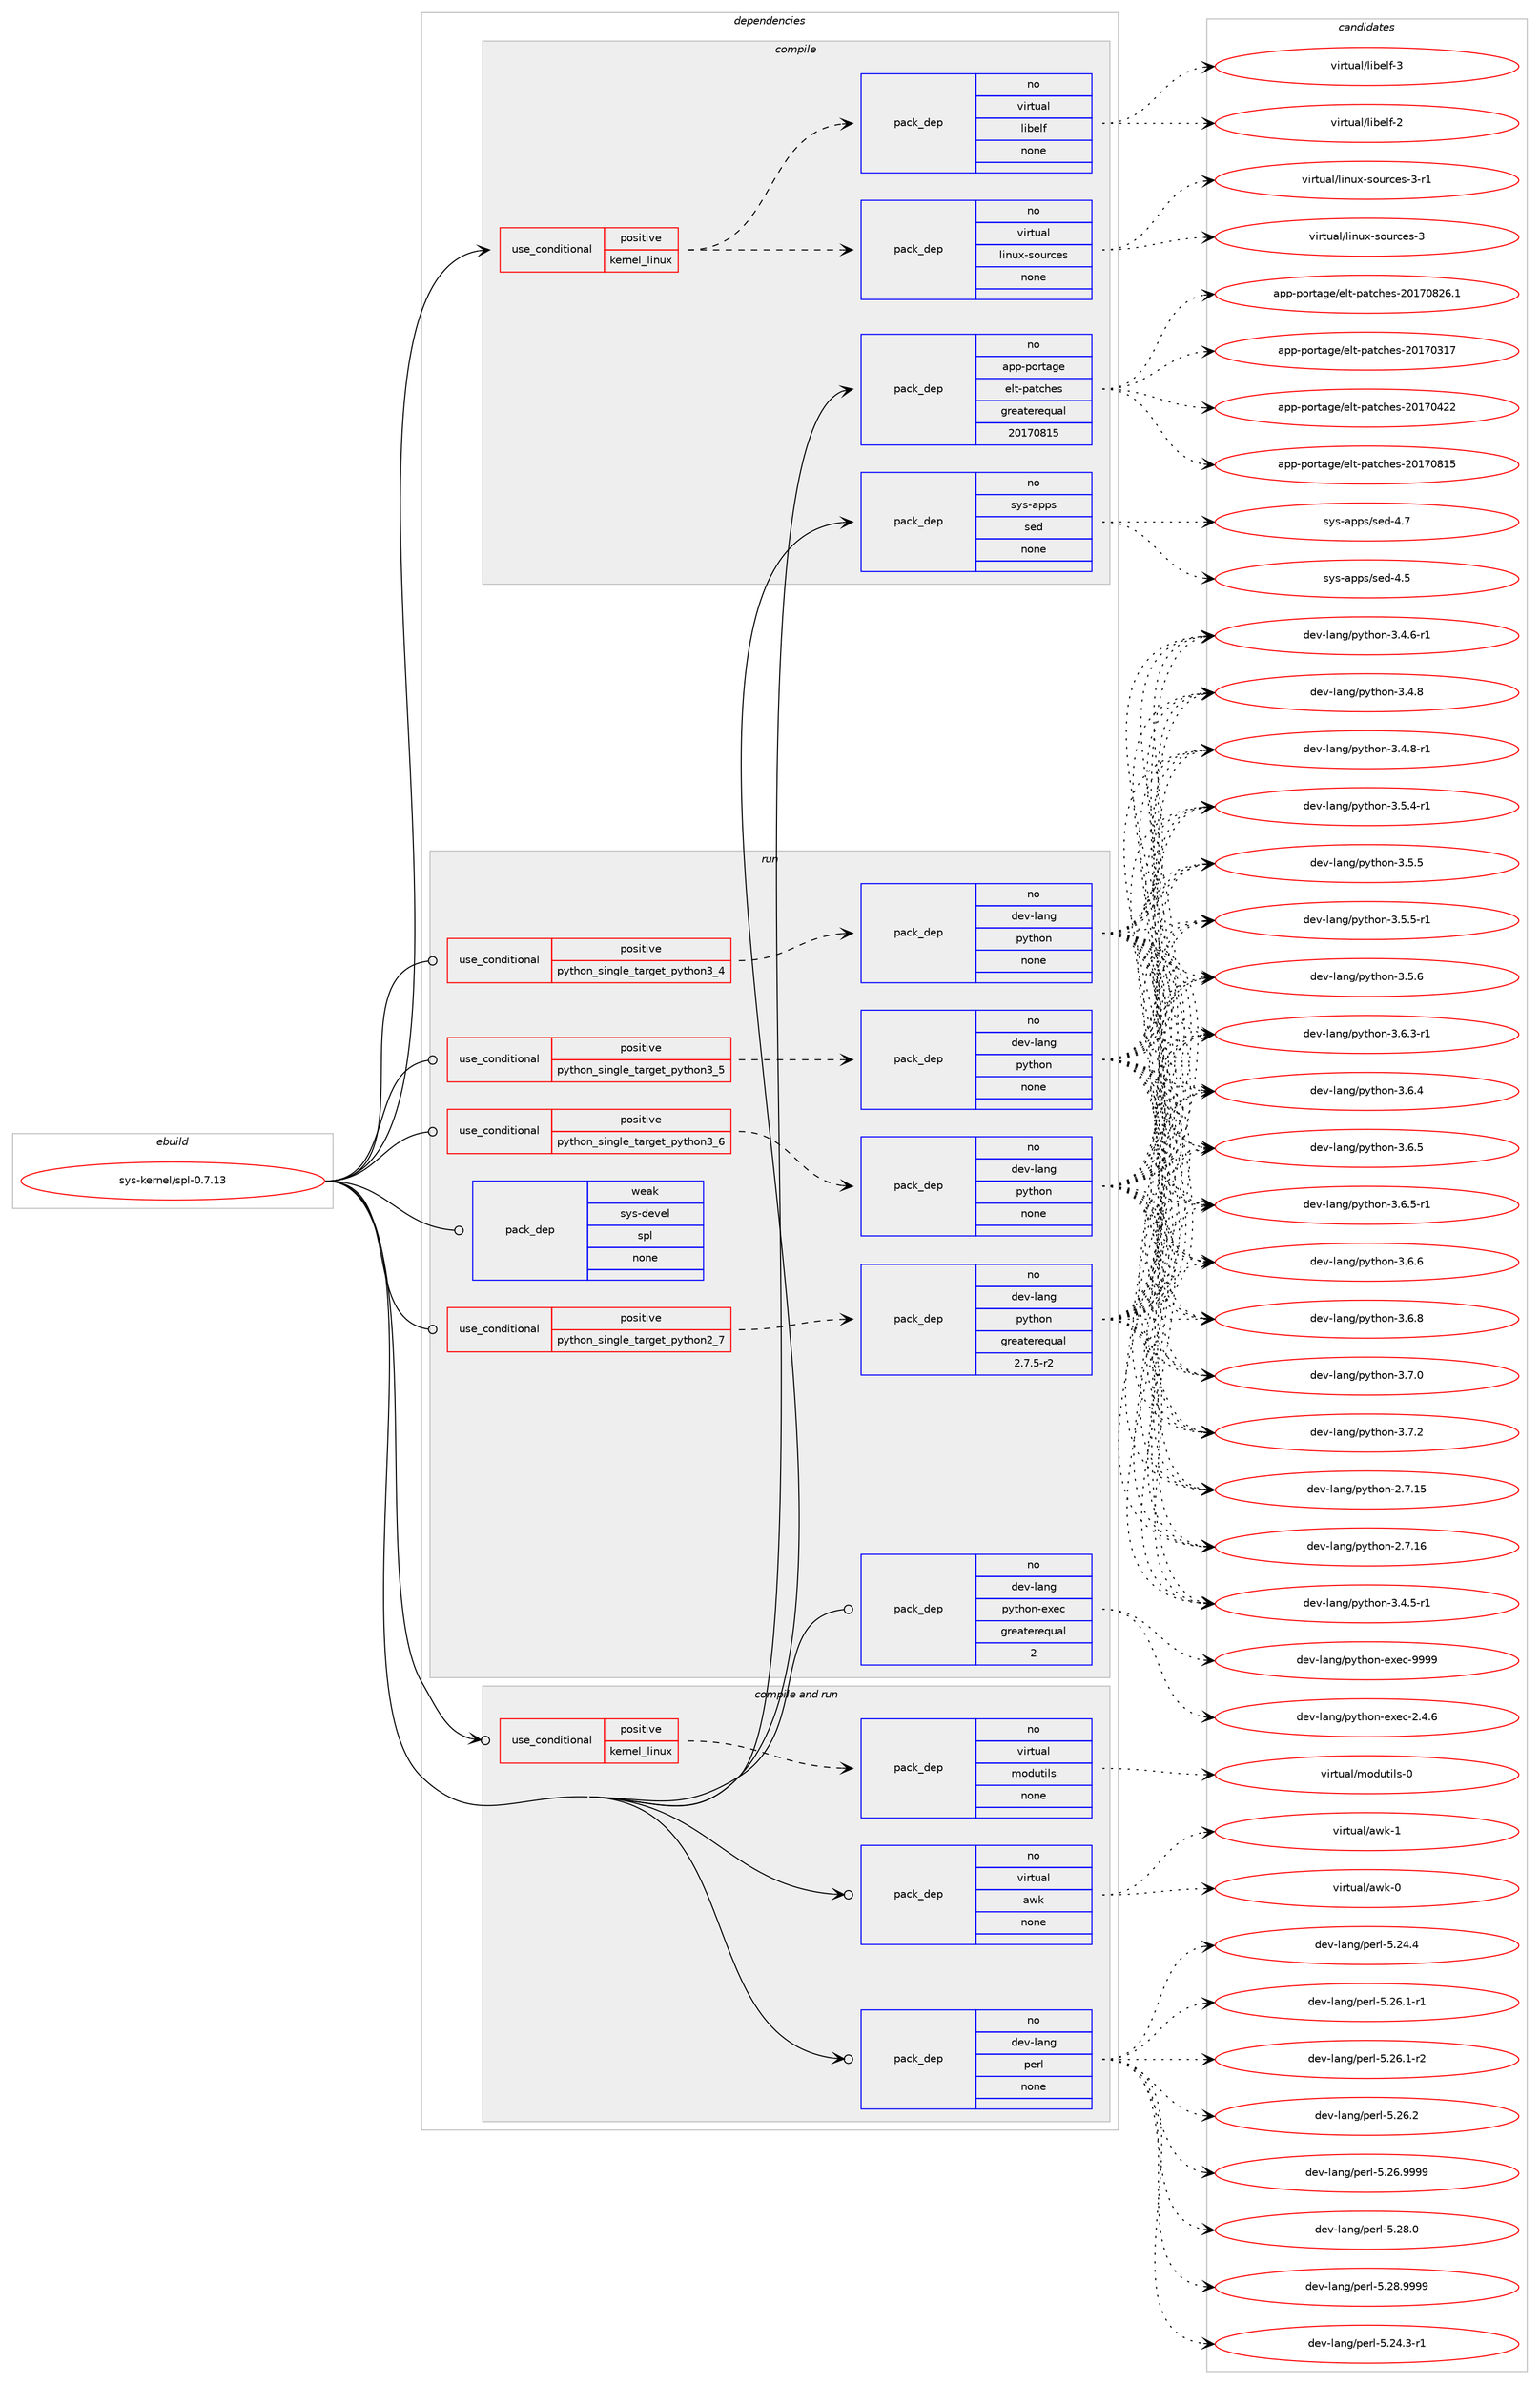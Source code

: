 digraph prolog {

# *************
# Graph options
# *************

newrank=true;
concentrate=true;
compound=true;
graph [rankdir=LR,fontname=Helvetica,fontsize=10,ranksep=1.5];#, ranksep=2.5, nodesep=0.2];
edge  [arrowhead=vee];
node  [fontname=Helvetica,fontsize=10];

# **********
# The ebuild
# **********

subgraph cluster_leftcol {
color=gray;
rank=same;
label=<<i>ebuild</i>>;
id [label="sys-kernel/spl-0.7.13", color=red, width=4, href="../sys-kernel/spl-0.7.13.svg"];
}

# ****************
# The dependencies
# ****************

subgraph cluster_midcol {
color=gray;
label=<<i>dependencies</i>>;
subgraph cluster_compile {
fillcolor="#eeeeee";
style=filled;
label=<<i>compile</i>>;
subgraph cond461384 {
dependency1736025 [label=<<TABLE BORDER="0" CELLBORDER="1" CELLSPACING="0" CELLPADDING="4"><TR><TD ROWSPAN="3" CELLPADDING="10">use_conditional</TD></TR><TR><TD>positive</TD></TR><TR><TD>kernel_linux</TD></TR></TABLE>>, shape=none, color=red];
subgraph pack1246118 {
dependency1736026 [label=<<TABLE BORDER="0" CELLBORDER="1" CELLSPACING="0" CELLPADDING="4" WIDTH="220"><TR><TD ROWSPAN="6" CELLPADDING="30">pack_dep</TD></TR><TR><TD WIDTH="110">no</TD></TR><TR><TD>virtual</TD></TR><TR><TD>linux-sources</TD></TR><TR><TD>none</TD></TR><TR><TD></TD></TR></TABLE>>, shape=none, color=blue];
}
dependency1736025:e -> dependency1736026:w [weight=20,style="dashed",arrowhead="vee"];
subgraph pack1246119 {
dependency1736027 [label=<<TABLE BORDER="0" CELLBORDER="1" CELLSPACING="0" CELLPADDING="4" WIDTH="220"><TR><TD ROWSPAN="6" CELLPADDING="30">pack_dep</TD></TR><TR><TD WIDTH="110">no</TD></TR><TR><TD>virtual</TD></TR><TR><TD>libelf</TD></TR><TR><TD>none</TD></TR><TR><TD></TD></TR></TABLE>>, shape=none, color=blue];
}
dependency1736025:e -> dependency1736027:w [weight=20,style="dashed",arrowhead="vee"];
}
id:e -> dependency1736025:w [weight=20,style="solid",arrowhead="vee"];
subgraph pack1246120 {
dependency1736028 [label=<<TABLE BORDER="0" CELLBORDER="1" CELLSPACING="0" CELLPADDING="4" WIDTH="220"><TR><TD ROWSPAN="6" CELLPADDING="30">pack_dep</TD></TR><TR><TD WIDTH="110">no</TD></TR><TR><TD>app-portage</TD></TR><TR><TD>elt-patches</TD></TR><TR><TD>greaterequal</TD></TR><TR><TD>20170815</TD></TR></TABLE>>, shape=none, color=blue];
}
id:e -> dependency1736028:w [weight=20,style="solid",arrowhead="vee"];
subgraph pack1246121 {
dependency1736029 [label=<<TABLE BORDER="0" CELLBORDER="1" CELLSPACING="0" CELLPADDING="4" WIDTH="220"><TR><TD ROWSPAN="6" CELLPADDING="30">pack_dep</TD></TR><TR><TD WIDTH="110">no</TD></TR><TR><TD>sys-apps</TD></TR><TR><TD>sed</TD></TR><TR><TD>none</TD></TR><TR><TD></TD></TR></TABLE>>, shape=none, color=blue];
}
id:e -> dependency1736029:w [weight=20,style="solid",arrowhead="vee"];
}
subgraph cluster_compileandrun {
fillcolor="#eeeeee";
style=filled;
label=<<i>compile and run</i>>;
subgraph cond461385 {
dependency1736030 [label=<<TABLE BORDER="0" CELLBORDER="1" CELLSPACING="0" CELLPADDING="4"><TR><TD ROWSPAN="3" CELLPADDING="10">use_conditional</TD></TR><TR><TD>positive</TD></TR><TR><TD>kernel_linux</TD></TR></TABLE>>, shape=none, color=red];
subgraph pack1246122 {
dependency1736031 [label=<<TABLE BORDER="0" CELLBORDER="1" CELLSPACING="0" CELLPADDING="4" WIDTH="220"><TR><TD ROWSPAN="6" CELLPADDING="30">pack_dep</TD></TR><TR><TD WIDTH="110">no</TD></TR><TR><TD>virtual</TD></TR><TR><TD>modutils</TD></TR><TR><TD>none</TD></TR><TR><TD></TD></TR></TABLE>>, shape=none, color=blue];
}
dependency1736030:e -> dependency1736031:w [weight=20,style="dashed",arrowhead="vee"];
}
id:e -> dependency1736030:w [weight=20,style="solid",arrowhead="odotvee"];
subgraph pack1246123 {
dependency1736032 [label=<<TABLE BORDER="0" CELLBORDER="1" CELLSPACING="0" CELLPADDING="4" WIDTH="220"><TR><TD ROWSPAN="6" CELLPADDING="30">pack_dep</TD></TR><TR><TD WIDTH="110">no</TD></TR><TR><TD>dev-lang</TD></TR><TR><TD>perl</TD></TR><TR><TD>none</TD></TR><TR><TD></TD></TR></TABLE>>, shape=none, color=blue];
}
id:e -> dependency1736032:w [weight=20,style="solid",arrowhead="odotvee"];
subgraph pack1246124 {
dependency1736033 [label=<<TABLE BORDER="0" CELLBORDER="1" CELLSPACING="0" CELLPADDING="4" WIDTH="220"><TR><TD ROWSPAN="6" CELLPADDING="30">pack_dep</TD></TR><TR><TD WIDTH="110">no</TD></TR><TR><TD>virtual</TD></TR><TR><TD>awk</TD></TR><TR><TD>none</TD></TR><TR><TD></TD></TR></TABLE>>, shape=none, color=blue];
}
id:e -> dependency1736033:w [weight=20,style="solid",arrowhead="odotvee"];
}
subgraph cluster_run {
fillcolor="#eeeeee";
style=filled;
label=<<i>run</i>>;
subgraph cond461386 {
dependency1736034 [label=<<TABLE BORDER="0" CELLBORDER="1" CELLSPACING="0" CELLPADDING="4"><TR><TD ROWSPAN="3" CELLPADDING="10">use_conditional</TD></TR><TR><TD>positive</TD></TR><TR><TD>python_single_target_python2_7</TD></TR></TABLE>>, shape=none, color=red];
subgraph pack1246125 {
dependency1736035 [label=<<TABLE BORDER="0" CELLBORDER="1" CELLSPACING="0" CELLPADDING="4" WIDTH="220"><TR><TD ROWSPAN="6" CELLPADDING="30">pack_dep</TD></TR><TR><TD WIDTH="110">no</TD></TR><TR><TD>dev-lang</TD></TR><TR><TD>python</TD></TR><TR><TD>greaterequal</TD></TR><TR><TD>2.7.5-r2</TD></TR></TABLE>>, shape=none, color=blue];
}
dependency1736034:e -> dependency1736035:w [weight=20,style="dashed",arrowhead="vee"];
}
id:e -> dependency1736034:w [weight=20,style="solid",arrowhead="odot"];
subgraph cond461387 {
dependency1736036 [label=<<TABLE BORDER="0" CELLBORDER="1" CELLSPACING="0" CELLPADDING="4"><TR><TD ROWSPAN="3" CELLPADDING="10">use_conditional</TD></TR><TR><TD>positive</TD></TR><TR><TD>python_single_target_python3_4</TD></TR></TABLE>>, shape=none, color=red];
subgraph pack1246126 {
dependency1736037 [label=<<TABLE BORDER="0" CELLBORDER="1" CELLSPACING="0" CELLPADDING="4" WIDTH="220"><TR><TD ROWSPAN="6" CELLPADDING="30">pack_dep</TD></TR><TR><TD WIDTH="110">no</TD></TR><TR><TD>dev-lang</TD></TR><TR><TD>python</TD></TR><TR><TD>none</TD></TR><TR><TD></TD></TR></TABLE>>, shape=none, color=blue];
}
dependency1736036:e -> dependency1736037:w [weight=20,style="dashed",arrowhead="vee"];
}
id:e -> dependency1736036:w [weight=20,style="solid",arrowhead="odot"];
subgraph cond461388 {
dependency1736038 [label=<<TABLE BORDER="0" CELLBORDER="1" CELLSPACING="0" CELLPADDING="4"><TR><TD ROWSPAN="3" CELLPADDING="10">use_conditional</TD></TR><TR><TD>positive</TD></TR><TR><TD>python_single_target_python3_5</TD></TR></TABLE>>, shape=none, color=red];
subgraph pack1246127 {
dependency1736039 [label=<<TABLE BORDER="0" CELLBORDER="1" CELLSPACING="0" CELLPADDING="4" WIDTH="220"><TR><TD ROWSPAN="6" CELLPADDING="30">pack_dep</TD></TR><TR><TD WIDTH="110">no</TD></TR><TR><TD>dev-lang</TD></TR><TR><TD>python</TD></TR><TR><TD>none</TD></TR><TR><TD></TD></TR></TABLE>>, shape=none, color=blue];
}
dependency1736038:e -> dependency1736039:w [weight=20,style="dashed",arrowhead="vee"];
}
id:e -> dependency1736038:w [weight=20,style="solid",arrowhead="odot"];
subgraph cond461389 {
dependency1736040 [label=<<TABLE BORDER="0" CELLBORDER="1" CELLSPACING="0" CELLPADDING="4"><TR><TD ROWSPAN="3" CELLPADDING="10">use_conditional</TD></TR><TR><TD>positive</TD></TR><TR><TD>python_single_target_python3_6</TD></TR></TABLE>>, shape=none, color=red];
subgraph pack1246128 {
dependency1736041 [label=<<TABLE BORDER="0" CELLBORDER="1" CELLSPACING="0" CELLPADDING="4" WIDTH="220"><TR><TD ROWSPAN="6" CELLPADDING="30">pack_dep</TD></TR><TR><TD WIDTH="110">no</TD></TR><TR><TD>dev-lang</TD></TR><TR><TD>python</TD></TR><TR><TD>none</TD></TR><TR><TD></TD></TR></TABLE>>, shape=none, color=blue];
}
dependency1736040:e -> dependency1736041:w [weight=20,style="dashed",arrowhead="vee"];
}
id:e -> dependency1736040:w [weight=20,style="solid",arrowhead="odot"];
subgraph pack1246129 {
dependency1736042 [label=<<TABLE BORDER="0" CELLBORDER="1" CELLSPACING="0" CELLPADDING="4" WIDTH="220"><TR><TD ROWSPAN="6" CELLPADDING="30">pack_dep</TD></TR><TR><TD WIDTH="110">no</TD></TR><TR><TD>dev-lang</TD></TR><TR><TD>python-exec</TD></TR><TR><TD>greaterequal</TD></TR><TR><TD>2</TD></TR></TABLE>>, shape=none, color=blue];
}
id:e -> dependency1736042:w [weight=20,style="solid",arrowhead="odot"];
subgraph pack1246130 {
dependency1736043 [label=<<TABLE BORDER="0" CELLBORDER="1" CELLSPACING="0" CELLPADDING="4" WIDTH="220"><TR><TD ROWSPAN="6" CELLPADDING="30">pack_dep</TD></TR><TR><TD WIDTH="110">weak</TD></TR><TR><TD>sys-devel</TD></TR><TR><TD>spl</TD></TR><TR><TD>none</TD></TR><TR><TD></TD></TR></TABLE>>, shape=none, color=blue];
}
id:e -> dependency1736043:w [weight=20,style="solid",arrowhead="odot"];
}
}

# **************
# The candidates
# **************

subgraph cluster_choices {
rank=same;
color=gray;
label=<<i>candidates</i>>;

subgraph choice1246118 {
color=black;
nodesep=1;
choice118105114116117971084710810511011712045115111117114991011154551 [label="virtual/linux-sources-3", color=red, width=4,href="../virtual/linux-sources-3.svg"];
choice1181051141161179710847108105110117120451151111171149910111545514511449 [label="virtual/linux-sources-3-r1", color=red, width=4,href="../virtual/linux-sources-3-r1.svg"];
dependency1736026:e -> choice118105114116117971084710810511011712045115111117114991011154551:w [style=dotted,weight="100"];
dependency1736026:e -> choice1181051141161179710847108105110117120451151111171149910111545514511449:w [style=dotted,weight="100"];
}
subgraph choice1246119 {
color=black;
nodesep=1;
choice1181051141161179710847108105981011081024550 [label="virtual/libelf-2", color=red, width=4,href="../virtual/libelf-2.svg"];
choice1181051141161179710847108105981011081024551 [label="virtual/libelf-3", color=red, width=4,href="../virtual/libelf-3.svg"];
dependency1736027:e -> choice1181051141161179710847108105981011081024550:w [style=dotted,weight="100"];
dependency1736027:e -> choice1181051141161179710847108105981011081024551:w [style=dotted,weight="100"];
}
subgraph choice1246120 {
color=black;
nodesep=1;
choice97112112451121111141169710310147101108116451129711699104101115455048495548514955 [label="app-portage/elt-patches-20170317", color=red, width=4,href="../app-portage/elt-patches-20170317.svg"];
choice97112112451121111141169710310147101108116451129711699104101115455048495548525050 [label="app-portage/elt-patches-20170422", color=red, width=4,href="../app-portage/elt-patches-20170422.svg"];
choice97112112451121111141169710310147101108116451129711699104101115455048495548564953 [label="app-portage/elt-patches-20170815", color=red, width=4,href="../app-portage/elt-patches-20170815.svg"];
choice971121124511211111411697103101471011081164511297116991041011154550484955485650544649 [label="app-portage/elt-patches-20170826.1", color=red, width=4,href="../app-portage/elt-patches-20170826.1.svg"];
dependency1736028:e -> choice97112112451121111141169710310147101108116451129711699104101115455048495548514955:w [style=dotted,weight="100"];
dependency1736028:e -> choice97112112451121111141169710310147101108116451129711699104101115455048495548525050:w [style=dotted,weight="100"];
dependency1736028:e -> choice97112112451121111141169710310147101108116451129711699104101115455048495548564953:w [style=dotted,weight="100"];
dependency1736028:e -> choice971121124511211111411697103101471011081164511297116991041011154550484955485650544649:w [style=dotted,weight="100"];
}
subgraph choice1246121 {
color=black;
nodesep=1;
choice11512111545971121121154711510110045524653 [label="sys-apps/sed-4.5", color=red, width=4,href="../sys-apps/sed-4.5.svg"];
choice11512111545971121121154711510110045524655 [label="sys-apps/sed-4.7", color=red, width=4,href="../sys-apps/sed-4.7.svg"];
dependency1736029:e -> choice11512111545971121121154711510110045524653:w [style=dotted,weight="100"];
dependency1736029:e -> choice11512111545971121121154711510110045524655:w [style=dotted,weight="100"];
}
subgraph choice1246122 {
color=black;
nodesep=1;
choice11810511411611797108471091111001171161051081154548 [label="virtual/modutils-0", color=red, width=4,href="../virtual/modutils-0.svg"];
dependency1736031:e -> choice11810511411611797108471091111001171161051081154548:w [style=dotted,weight="100"];
}
subgraph choice1246123 {
color=black;
nodesep=1;
choice100101118451089711010347112101114108455346505246514511449 [label="dev-lang/perl-5.24.3-r1", color=red, width=4,href="../dev-lang/perl-5.24.3-r1.svg"];
choice10010111845108971101034711210111410845534650524652 [label="dev-lang/perl-5.24.4", color=red, width=4,href="../dev-lang/perl-5.24.4.svg"];
choice100101118451089711010347112101114108455346505446494511449 [label="dev-lang/perl-5.26.1-r1", color=red, width=4,href="../dev-lang/perl-5.26.1-r1.svg"];
choice100101118451089711010347112101114108455346505446494511450 [label="dev-lang/perl-5.26.1-r2", color=red, width=4,href="../dev-lang/perl-5.26.1-r2.svg"];
choice10010111845108971101034711210111410845534650544650 [label="dev-lang/perl-5.26.2", color=red, width=4,href="../dev-lang/perl-5.26.2.svg"];
choice10010111845108971101034711210111410845534650544657575757 [label="dev-lang/perl-5.26.9999", color=red, width=4,href="../dev-lang/perl-5.26.9999.svg"];
choice10010111845108971101034711210111410845534650564648 [label="dev-lang/perl-5.28.0", color=red, width=4,href="../dev-lang/perl-5.28.0.svg"];
choice10010111845108971101034711210111410845534650564657575757 [label="dev-lang/perl-5.28.9999", color=red, width=4,href="../dev-lang/perl-5.28.9999.svg"];
dependency1736032:e -> choice100101118451089711010347112101114108455346505246514511449:w [style=dotted,weight="100"];
dependency1736032:e -> choice10010111845108971101034711210111410845534650524652:w [style=dotted,weight="100"];
dependency1736032:e -> choice100101118451089711010347112101114108455346505446494511449:w [style=dotted,weight="100"];
dependency1736032:e -> choice100101118451089711010347112101114108455346505446494511450:w [style=dotted,weight="100"];
dependency1736032:e -> choice10010111845108971101034711210111410845534650544650:w [style=dotted,weight="100"];
dependency1736032:e -> choice10010111845108971101034711210111410845534650544657575757:w [style=dotted,weight="100"];
dependency1736032:e -> choice10010111845108971101034711210111410845534650564648:w [style=dotted,weight="100"];
dependency1736032:e -> choice10010111845108971101034711210111410845534650564657575757:w [style=dotted,weight="100"];
}
subgraph choice1246124 {
color=black;
nodesep=1;
choice1181051141161179710847971191074548 [label="virtual/awk-0", color=red, width=4,href="../virtual/awk-0.svg"];
choice1181051141161179710847971191074549 [label="virtual/awk-1", color=red, width=4,href="../virtual/awk-1.svg"];
dependency1736033:e -> choice1181051141161179710847971191074548:w [style=dotted,weight="100"];
dependency1736033:e -> choice1181051141161179710847971191074549:w [style=dotted,weight="100"];
}
subgraph choice1246125 {
color=black;
nodesep=1;
choice10010111845108971101034711212111610411111045504655464953 [label="dev-lang/python-2.7.15", color=red, width=4,href="../dev-lang/python-2.7.15.svg"];
choice10010111845108971101034711212111610411111045504655464954 [label="dev-lang/python-2.7.16", color=red, width=4,href="../dev-lang/python-2.7.16.svg"];
choice1001011184510897110103471121211161041111104551465246534511449 [label="dev-lang/python-3.4.5-r1", color=red, width=4,href="../dev-lang/python-3.4.5-r1.svg"];
choice1001011184510897110103471121211161041111104551465246544511449 [label="dev-lang/python-3.4.6-r1", color=red, width=4,href="../dev-lang/python-3.4.6-r1.svg"];
choice100101118451089711010347112121116104111110455146524656 [label="dev-lang/python-3.4.8", color=red, width=4,href="../dev-lang/python-3.4.8.svg"];
choice1001011184510897110103471121211161041111104551465246564511449 [label="dev-lang/python-3.4.8-r1", color=red, width=4,href="../dev-lang/python-3.4.8-r1.svg"];
choice1001011184510897110103471121211161041111104551465346524511449 [label="dev-lang/python-3.5.4-r1", color=red, width=4,href="../dev-lang/python-3.5.4-r1.svg"];
choice100101118451089711010347112121116104111110455146534653 [label="dev-lang/python-3.5.5", color=red, width=4,href="../dev-lang/python-3.5.5.svg"];
choice1001011184510897110103471121211161041111104551465346534511449 [label="dev-lang/python-3.5.5-r1", color=red, width=4,href="../dev-lang/python-3.5.5-r1.svg"];
choice100101118451089711010347112121116104111110455146534654 [label="dev-lang/python-3.5.6", color=red, width=4,href="../dev-lang/python-3.5.6.svg"];
choice1001011184510897110103471121211161041111104551465446514511449 [label="dev-lang/python-3.6.3-r1", color=red, width=4,href="../dev-lang/python-3.6.3-r1.svg"];
choice100101118451089711010347112121116104111110455146544652 [label="dev-lang/python-3.6.4", color=red, width=4,href="../dev-lang/python-3.6.4.svg"];
choice100101118451089711010347112121116104111110455146544653 [label="dev-lang/python-3.6.5", color=red, width=4,href="../dev-lang/python-3.6.5.svg"];
choice1001011184510897110103471121211161041111104551465446534511449 [label="dev-lang/python-3.6.5-r1", color=red, width=4,href="../dev-lang/python-3.6.5-r1.svg"];
choice100101118451089711010347112121116104111110455146544654 [label="dev-lang/python-3.6.6", color=red, width=4,href="../dev-lang/python-3.6.6.svg"];
choice100101118451089711010347112121116104111110455146544656 [label="dev-lang/python-3.6.8", color=red, width=4,href="../dev-lang/python-3.6.8.svg"];
choice100101118451089711010347112121116104111110455146554648 [label="dev-lang/python-3.7.0", color=red, width=4,href="../dev-lang/python-3.7.0.svg"];
choice100101118451089711010347112121116104111110455146554650 [label="dev-lang/python-3.7.2", color=red, width=4,href="../dev-lang/python-3.7.2.svg"];
dependency1736035:e -> choice10010111845108971101034711212111610411111045504655464953:w [style=dotted,weight="100"];
dependency1736035:e -> choice10010111845108971101034711212111610411111045504655464954:w [style=dotted,weight="100"];
dependency1736035:e -> choice1001011184510897110103471121211161041111104551465246534511449:w [style=dotted,weight="100"];
dependency1736035:e -> choice1001011184510897110103471121211161041111104551465246544511449:w [style=dotted,weight="100"];
dependency1736035:e -> choice100101118451089711010347112121116104111110455146524656:w [style=dotted,weight="100"];
dependency1736035:e -> choice1001011184510897110103471121211161041111104551465246564511449:w [style=dotted,weight="100"];
dependency1736035:e -> choice1001011184510897110103471121211161041111104551465346524511449:w [style=dotted,weight="100"];
dependency1736035:e -> choice100101118451089711010347112121116104111110455146534653:w [style=dotted,weight="100"];
dependency1736035:e -> choice1001011184510897110103471121211161041111104551465346534511449:w [style=dotted,weight="100"];
dependency1736035:e -> choice100101118451089711010347112121116104111110455146534654:w [style=dotted,weight="100"];
dependency1736035:e -> choice1001011184510897110103471121211161041111104551465446514511449:w [style=dotted,weight="100"];
dependency1736035:e -> choice100101118451089711010347112121116104111110455146544652:w [style=dotted,weight="100"];
dependency1736035:e -> choice100101118451089711010347112121116104111110455146544653:w [style=dotted,weight="100"];
dependency1736035:e -> choice1001011184510897110103471121211161041111104551465446534511449:w [style=dotted,weight="100"];
dependency1736035:e -> choice100101118451089711010347112121116104111110455146544654:w [style=dotted,weight="100"];
dependency1736035:e -> choice100101118451089711010347112121116104111110455146544656:w [style=dotted,weight="100"];
dependency1736035:e -> choice100101118451089711010347112121116104111110455146554648:w [style=dotted,weight="100"];
dependency1736035:e -> choice100101118451089711010347112121116104111110455146554650:w [style=dotted,weight="100"];
}
subgraph choice1246126 {
color=black;
nodesep=1;
choice10010111845108971101034711212111610411111045504655464953 [label="dev-lang/python-2.7.15", color=red, width=4,href="../dev-lang/python-2.7.15.svg"];
choice10010111845108971101034711212111610411111045504655464954 [label="dev-lang/python-2.7.16", color=red, width=4,href="../dev-lang/python-2.7.16.svg"];
choice1001011184510897110103471121211161041111104551465246534511449 [label="dev-lang/python-3.4.5-r1", color=red, width=4,href="../dev-lang/python-3.4.5-r1.svg"];
choice1001011184510897110103471121211161041111104551465246544511449 [label="dev-lang/python-3.4.6-r1", color=red, width=4,href="../dev-lang/python-3.4.6-r1.svg"];
choice100101118451089711010347112121116104111110455146524656 [label="dev-lang/python-3.4.8", color=red, width=4,href="../dev-lang/python-3.4.8.svg"];
choice1001011184510897110103471121211161041111104551465246564511449 [label="dev-lang/python-3.4.8-r1", color=red, width=4,href="../dev-lang/python-3.4.8-r1.svg"];
choice1001011184510897110103471121211161041111104551465346524511449 [label="dev-lang/python-3.5.4-r1", color=red, width=4,href="../dev-lang/python-3.5.4-r1.svg"];
choice100101118451089711010347112121116104111110455146534653 [label="dev-lang/python-3.5.5", color=red, width=4,href="../dev-lang/python-3.5.5.svg"];
choice1001011184510897110103471121211161041111104551465346534511449 [label="dev-lang/python-3.5.5-r1", color=red, width=4,href="../dev-lang/python-3.5.5-r1.svg"];
choice100101118451089711010347112121116104111110455146534654 [label="dev-lang/python-3.5.6", color=red, width=4,href="../dev-lang/python-3.5.6.svg"];
choice1001011184510897110103471121211161041111104551465446514511449 [label="dev-lang/python-3.6.3-r1", color=red, width=4,href="../dev-lang/python-3.6.3-r1.svg"];
choice100101118451089711010347112121116104111110455146544652 [label="dev-lang/python-3.6.4", color=red, width=4,href="../dev-lang/python-3.6.4.svg"];
choice100101118451089711010347112121116104111110455146544653 [label="dev-lang/python-3.6.5", color=red, width=4,href="../dev-lang/python-3.6.5.svg"];
choice1001011184510897110103471121211161041111104551465446534511449 [label="dev-lang/python-3.6.5-r1", color=red, width=4,href="../dev-lang/python-3.6.5-r1.svg"];
choice100101118451089711010347112121116104111110455146544654 [label="dev-lang/python-3.6.6", color=red, width=4,href="../dev-lang/python-3.6.6.svg"];
choice100101118451089711010347112121116104111110455146544656 [label="dev-lang/python-3.6.8", color=red, width=4,href="../dev-lang/python-3.6.8.svg"];
choice100101118451089711010347112121116104111110455146554648 [label="dev-lang/python-3.7.0", color=red, width=4,href="../dev-lang/python-3.7.0.svg"];
choice100101118451089711010347112121116104111110455146554650 [label="dev-lang/python-3.7.2", color=red, width=4,href="../dev-lang/python-3.7.2.svg"];
dependency1736037:e -> choice10010111845108971101034711212111610411111045504655464953:w [style=dotted,weight="100"];
dependency1736037:e -> choice10010111845108971101034711212111610411111045504655464954:w [style=dotted,weight="100"];
dependency1736037:e -> choice1001011184510897110103471121211161041111104551465246534511449:w [style=dotted,weight="100"];
dependency1736037:e -> choice1001011184510897110103471121211161041111104551465246544511449:w [style=dotted,weight="100"];
dependency1736037:e -> choice100101118451089711010347112121116104111110455146524656:w [style=dotted,weight="100"];
dependency1736037:e -> choice1001011184510897110103471121211161041111104551465246564511449:w [style=dotted,weight="100"];
dependency1736037:e -> choice1001011184510897110103471121211161041111104551465346524511449:w [style=dotted,weight="100"];
dependency1736037:e -> choice100101118451089711010347112121116104111110455146534653:w [style=dotted,weight="100"];
dependency1736037:e -> choice1001011184510897110103471121211161041111104551465346534511449:w [style=dotted,weight="100"];
dependency1736037:e -> choice100101118451089711010347112121116104111110455146534654:w [style=dotted,weight="100"];
dependency1736037:e -> choice1001011184510897110103471121211161041111104551465446514511449:w [style=dotted,weight="100"];
dependency1736037:e -> choice100101118451089711010347112121116104111110455146544652:w [style=dotted,weight="100"];
dependency1736037:e -> choice100101118451089711010347112121116104111110455146544653:w [style=dotted,weight="100"];
dependency1736037:e -> choice1001011184510897110103471121211161041111104551465446534511449:w [style=dotted,weight="100"];
dependency1736037:e -> choice100101118451089711010347112121116104111110455146544654:w [style=dotted,weight="100"];
dependency1736037:e -> choice100101118451089711010347112121116104111110455146544656:w [style=dotted,weight="100"];
dependency1736037:e -> choice100101118451089711010347112121116104111110455146554648:w [style=dotted,weight="100"];
dependency1736037:e -> choice100101118451089711010347112121116104111110455146554650:w [style=dotted,weight="100"];
}
subgraph choice1246127 {
color=black;
nodesep=1;
choice10010111845108971101034711212111610411111045504655464953 [label="dev-lang/python-2.7.15", color=red, width=4,href="../dev-lang/python-2.7.15.svg"];
choice10010111845108971101034711212111610411111045504655464954 [label="dev-lang/python-2.7.16", color=red, width=4,href="../dev-lang/python-2.7.16.svg"];
choice1001011184510897110103471121211161041111104551465246534511449 [label="dev-lang/python-3.4.5-r1", color=red, width=4,href="../dev-lang/python-3.4.5-r1.svg"];
choice1001011184510897110103471121211161041111104551465246544511449 [label="dev-lang/python-3.4.6-r1", color=red, width=4,href="../dev-lang/python-3.4.6-r1.svg"];
choice100101118451089711010347112121116104111110455146524656 [label="dev-lang/python-3.4.8", color=red, width=4,href="../dev-lang/python-3.4.8.svg"];
choice1001011184510897110103471121211161041111104551465246564511449 [label="dev-lang/python-3.4.8-r1", color=red, width=4,href="../dev-lang/python-3.4.8-r1.svg"];
choice1001011184510897110103471121211161041111104551465346524511449 [label="dev-lang/python-3.5.4-r1", color=red, width=4,href="../dev-lang/python-3.5.4-r1.svg"];
choice100101118451089711010347112121116104111110455146534653 [label="dev-lang/python-3.5.5", color=red, width=4,href="../dev-lang/python-3.5.5.svg"];
choice1001011184510897110103471121211161041111104551465346534511449 [label="dev-lang/python-3.5.5-r1", color=red, width=4,href="../dev-lang/python-3.5.5-r1.svg"];
choice100101118451089711010347112121116104111110455146534654 [label="dev-lang/python-3.5.6", color=red, width=4,href="../dev-lang/python-3.5.6.svg"];
choice1001011184510897110103471121211161041111104551465446514511449 [label="dev-lang/python-3.6.3-r1", color=red, width=4,href="../dev-lang/python-3.6.3-r1.svg"];
choice100101118451089711010347112121116104111110455146544652 [label="dev-lang/python-3.6.4", color=red, width=4,href="../dev-lang/python-3.6.4.svg"];
choice100101118451089711010347112121116104111110455146544653 [label="dev-lang/python-3.6.5", color=red, width=4,href="../dev-lang/python-3.6.5.svg"];
choice1001011184510897110103471121211161041111104551465446534511449 [label="dev-lang/python-3.6.5-r1", color=red, width=4,href="../dev-lang/python-3.6.5-r1.svg"];
choice100101118451089711010347112121116104111110455146544654 [label="dev-lang/python-3.6.6", color=red, width=4,href="../dev-lang/python-3.6.6.svg"];
choice100101118451089711010347112121116104111110455146544656 [label="dev-lang/python-3.6.8", color=red, width=4,href="../dev-lang/python-3.6.8.svg"];
choice100101118451089711010347112121116104111110455146554648 [label="dev-lang/python-3.7.0", color=red, width=4,href="../dev-lang/python-3.7.0.svg"];
choice100101118451089711010347112121116104111110455146554650 [label="dev-lang/python-3.7.2", color=red, width=4,href="../dev-lang/python-3.7.2.svg"];
dependency1736039:e -> choice10010111845108971101034711212111610411111045504655464953:w [style=dotted,weight="100"];
dependency1736039:e -> choice10010111845108971101034711212111610411111045504655464954:w [style=dotted,weight="100"];
dependency1736039:e -> choice1001011184510897110103471121211161041111104551465246534511449:w [style=dotted,weight="100"];
dependency1736039:e -> choice1001011184510897110103471121211161041111104551465246544511449:w [style=dotted,weight="100"];
dependency1736039:e -> choice100101118451089711010347112121116104111110455146524656:w [style=dotted,weight="100"];
dependency1736039:e -> choice1001011184510897110103471121211161041111104551465246564511449:w [style=dotted,weight="100"];
dependency1736039:e -> choice1001011184510897110103471121211161041111104551465346524511449:w [style=dotted,weight="100"];
dependency1736039:e -> choice100101118451089711010347112121116104111110455146534653:w [style=dotted,weight="100"];
dependency1736039:e -> choice1001011184510897110103471121211161041111104551465346534511449:w [style=dotted,weight="100"];
dependency1736039:e -> choice100101118451089711010347112121116104111110455146534654:w [style=dotted,weight="100"];
dependency1736039:e -> choice1001011184510897110103471121211161041111104551465446514511449:w [style=dotted,weight="100"];
dependency1736039:e -> choice100101118451089711010347112121116104111110455146544652:w [style=dotted,weight="100"];
dependency1736039:e -> choice100101118451089711010347112121116104111110455146544653:w [style=dotted,weight="100"];
dependency1736039:e -> choice1001011184510897110103471121211161041111104551465446534511449:w [style=dotted,weight="100"];
dependency1736039:e -> choice100101118451089711010347112121116104111110455146544654:w [style=dotted,weight="100"];
dependency1736039:e -> choice100101118451089711010347112121116104111110455146544656:w [style=dotted,weight="100"];
dependency1736039:e -> choice100101118451089711010347112121116104111110455146554648:w [style=dotted,weight="100"];
dependency1736039:e -> choice100101118451089711010347112121116104111110455146554650:w [style=dotted,weight="100"];
}
subgraph choice1246128 {
color=black;
nodesep=1;
choice10010111845108971101034711212111610411111045504655464953 [label="dev-lang/python-2.7.15", color=red, width=4,href="../dev-lang/python-2.7.15.svg"];
choice10010111845108971101034711212111610411111045504655464954 [label="dev-lang/python-2.7.16", color=red, width=4,href="../dev-lang/python-2.7.16.svg"];
choice1001011184510897110103471121211161041111104551465246534511449 [label="dev-lang/python-3.4.5-r1", color=red, width=4,href="../dev-lang/python-3.4.5-r1.svg"];
choice1001011184510897110103471121211161041111104551465246544511449 [label="dev-lang/python-3.4.6-r1", color=red, width=4,href="../dev-lang/python-3.4.6-r1.svg"];
choice100101118451089711010347112121116104111110455146524656 [label="dev-lang/python-3.4.8", color=red, width=4,href="../dev-lang/python-3.4.8.svg"];
choice1001011184510897110103471121211161041111104551465246564511449 [label="dev-lang/python-3.4.8-r1", color=red, width=4,href="../dev-lang/python-3.4.8-r1.svg"];
choice1001011184510897110103471121211161041111104551465346524511449 [label="dev-lang/python-3.5.4-r1", color=red, width=4,href="../dev-lang/python-3.5.4-r1.svg"];
choice100101118451089711010347112121116104111110455146534653 [label="dev-lang/python-3.5.5", color=red, width=4,href="../dev-lang/python-3.5.5.svg"];
choice1001011184510897110103471121211161041111104551465346534511449 [label="dev-lang/python-3.5.5-r1", color=red, width=4,href="../dev-lang/python-3.5.5-r1.svg"];
choice100101118451089711010347112121116104111110455146534654 [label="dev-lang/python-3.5.6", color=red, width=4,href="../dev-lang/python-3.5.6.svg"];
choice1001011184510897110103471121211161041111104551465446514511449 [label="dev-lang/python-3.6.3-r1", color=red, width=4,href="../dev-lang/python-3.6.3-r1.svg"];
choice100101118451089711010347112121116104111110455146544652 [label="dev-lang/python-3.6.4", color=red, width=4,href="../dev-lang/python-3.6.4.svg"];
choice100101118451089711010347112121116104111110455146544653 [label="dev-lang/python-3.6.5", color=red, width=4,href="../dev-lang/python-3.6.5.svg"];
choice1001011184510897110103471121211161041111104551465446534511449 [label="dev-lang/python-3.6.5-r1", color=red, width=4,href="../dev-lang/python-3.6.5-r1.svg"];
choice100101118451089711010347112121116104111110455146544654 [label="dev-lang/python-3.6.6", color=red, width=4,href="../dev-lang/python-3.6.6.svg"];
choice100101118451089711010347112121116104111110455146544656 [label="dev-lang/python-3.6.8", color=red, width=4,href="../dev-lang/python-3.6.8.svg"];
choice100101118451089711010347112121116104111110455146554648 [label="dev-lang/python-3.7.0", color=red, width=4,href="../dev-lang/python-3.7.0.svg"];
choice100101118451089711010347112121116104111110455146554650 [label="dev-lang/python-3.7.2", color=red, width=4,href="../dev-lang/python-3.7.2.svg"];
dependency1736041:e -> choice10010111845108971101034711212111610411111045504655464953:w [style=dotted,weight="100"];
dependency1736041:e -> choice10010111845108971101034711212111610411111045504655464954:w [style=dotted,weight="100"];
dependency1736041:e -> choice1001011184510897110103471121211161041111104551465246534511449:w [style=dotted,weight="100"];
dependency1736041:e -> choice1001011184510897110103471121211161041111104551465246544511449:w [style=dotted,weight="100"];
dependency1736041:e -> choice100101118451089711010347112121116104111110455146524656:w [style=dotted,weight="100"];
dependency1736041:e -> choice1001011184510897110103471121211161041111104551465246564511449:w [style=dotted,weight="100"];
dependency1736041:e -> choice1001011184510897110103471121211161041111104551465346524511449:w [style=dotted,weight="100"];
dependency1736041:e -> choice100101118451089711010347112121116104111110455146534653:w [style=dotted,weight="100"];
dependency1736041:e -> choice1001011184510897110103471121211161041111104551465346534511449:w [style=dotted,weight="100"];
dependency1736041:e -> choice100101118451089711010347112121116104111110455146534654:w [style=dotted,weight="100"];
dependency1736041:e -> choice1001011184510897110103471121211161041111104551465446514511449:w [style=dotted,weight="100"];
dependency1736041:e -> choice100101118451089711010347112121116104111110455146544652:w [style=dotted,weight="100"];
dependency1736041:e -> choice100101118451089711010347112121116104111110455146544653:w [style=dotted,weight="100"];
dependency1736041:e -> choice1001011184510897110103471121211161041111104551465446534511449:w [style=dotted,weight="100"];
dependency1736041:e -> choice100101118451089711010347112121116104111110455146544654:w [style=dotted,weight="100"];
dependency1736041:e -> choice100101118451089711010347112121116104111110455146544656:w [style=dotted,weight="100"];
dependency1736041:e -> choice100101118451089711010347112121116104111110455146554648:w [style=dotted,weight="100"];
dependency1736041:e -> choice100101118451089711010347112121116104111110455146554650:w [style=dotted,weight="100"];
}
subgraph choice1246129 {
color=black;
nodesep=1;
choice1001011184510897110103471121211161041111104510112010199455046524654 [label="dev-lang/python-exec-2.4.6", color=red, width=4,href="../dev-lang/python-exec-2.4.6.svg"];
choice10010111845108971101034711212111610411111045101120101994557575757 [label="dev-lang/python-exec-9999", color=red, width=4,href="../dev-lang/python-exec-9999.svg"];
dependency1736042:e -> choice1001011184510897110103471121211161041111104510112010199455046524654:w [style=dotted,weight="100"];
dependency1736042:e -> choice10010111845108971101034711212111610411111045101120101994557575757:w [style=dotted,weight="100"];
}
subgraph choice1246130 {
color=black;
nodesep=1;
}
}

}
